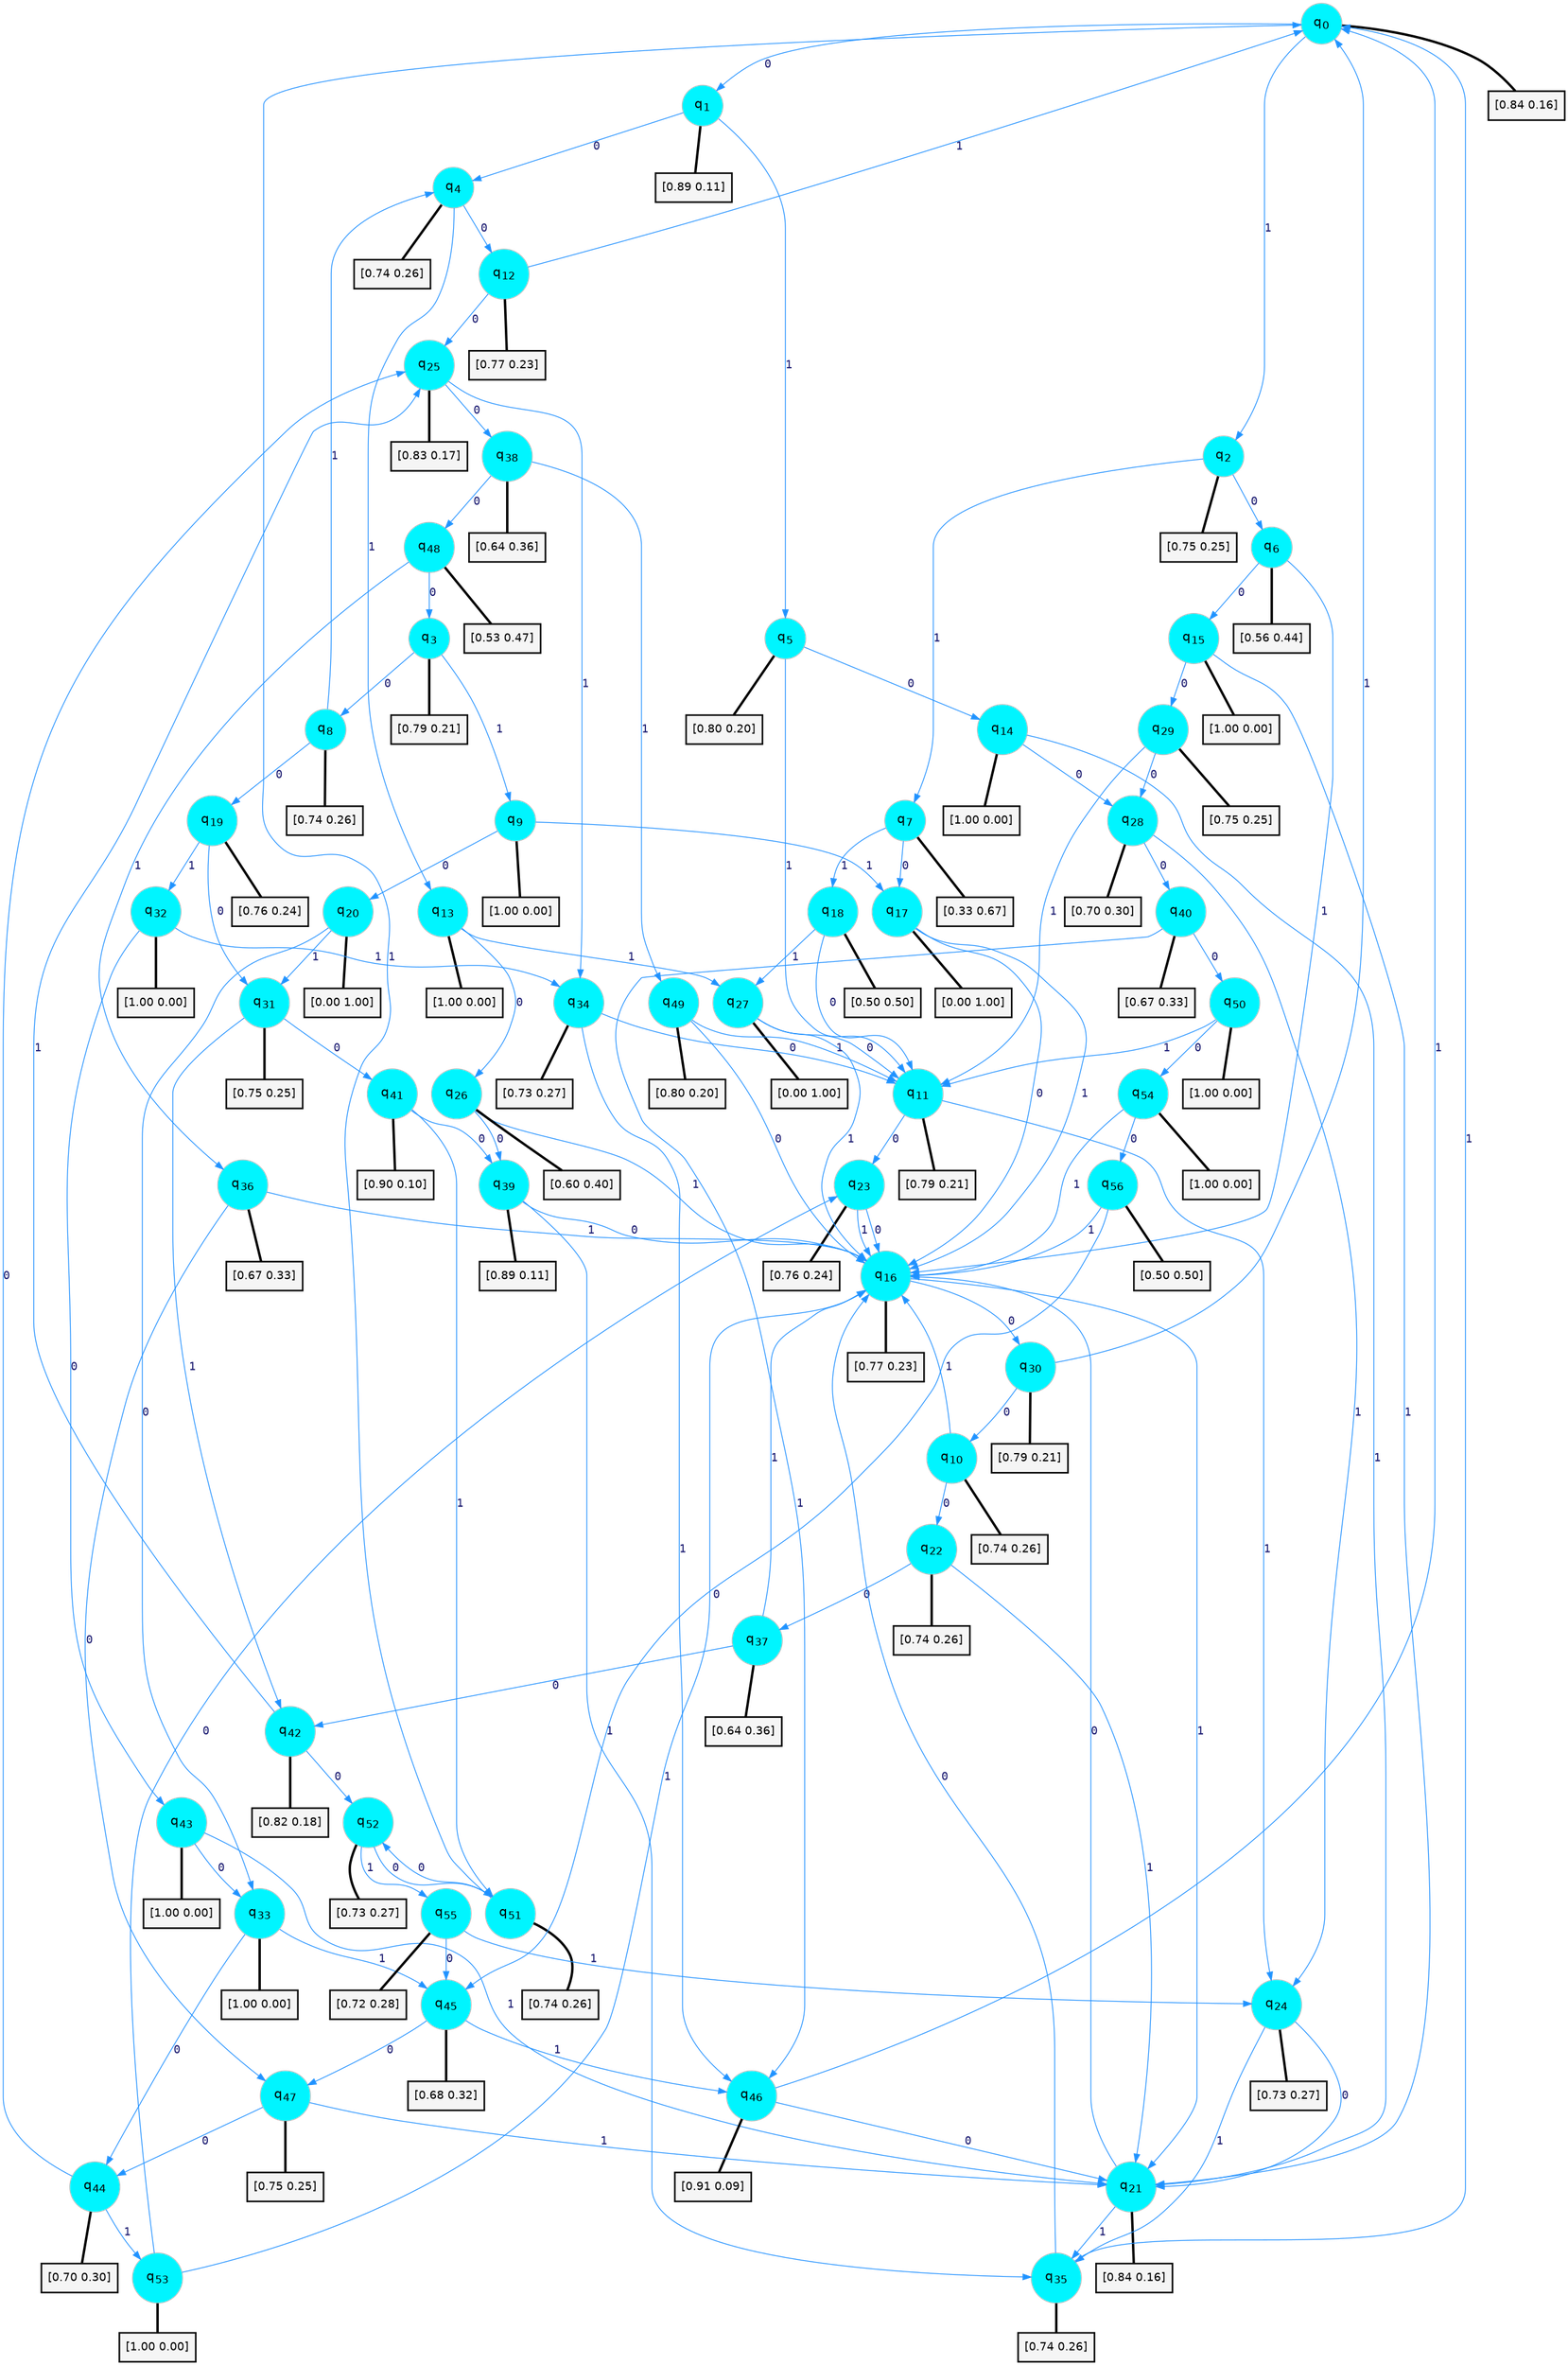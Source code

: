 digraph G {
graph [
bgcolor=transparent, dpi=300, rankdir=TD, size="40,25"];
node [
color=gray, fillcolor=turquoise1, fontcolor=black, fontname=Helvetica, fontsize=16, fontweight=bold, shape=circle, style=filled];
edge [
arrowsize=1, color=dodgerblue1, fontcolor=midnightblue, fontname=courier, fontweight=bold, penwidth=1, style=solid, weight=20];
0[label=<q<SUB>0</SUB>>];
1[label=<q<SUB>1</SUB>>];
2[label=<q<SUB>2</SUB>>];
3[label=<q<SUB>3</SUB>>];
4[label=<q<SUB>4</SUB>>];
5[label=<q<SUB>5</SUB>>];
6[label=<q<SUB>6</SUB>>];
7[label=<q<SUB>7</SUB>>];
8[label=<q<SUB>8</SUB>>];
9[label=<q<SUB>9</SUB>>];
10[label=<q<SUB>10</SUB>>];
11[label=<q<SUB>11</SUB>>];
12[label=<q<SUB>12</SUB>>];
13[label=<q<SUB>13</SUB>>];
14[label=<q<SUB>14</SUB>>];
15[label=<q<SUB>15</SUB>>];
16[label=<q<SUB>16</SUB>>];
17[label=<q<SUB>17</SUB>>];
18[label=<q<SUB>18</SUB>>];
19[label=<q<SUB>19</SUB>>];
20[label=<q<SUB>20</SUB>>];
21[label=<q<SUB>21</SUB>>];
22[label=<q<SUB>22</SUB>>];
23[label=<q<SUB>23</SUB>>];
24[label=<q<SUB>24</SUB>>];
25[label=<q<SUB>25</SUB>>];
26[label=<q<SUB>26</SUB>>];
27[label=<q<SUB>27</SUB>>];
28[label=<q<SUB>28</SUB>>];
29[label=<q<SUB>29</SUB>>];
30[label=<q<SUB>30</SUB>>];
31[label=<q<SUB>31</SUB>>];
32[label=<q<SUB>32</SUB>>];
33[label=<q<SUB>33</SUB>>];
34[label=<q<SUB>34</SUB>>];
35[label=<q<SUB>35</SUB>>];
36[label=<q<SUB>36</SUB>>];
37[label=<q<SUB>37</SUB>>];
38[label=<q<SUB>38</SUB>>];
39[label=<q<SUB>39</SUB>>];
40[label=<q<SUB>40</SUB>>];
41[label=<q<SUB>41</SUB>>];
42[label=<q<SUB>42</SUB>>];
43[label=<q<SUB>43</SUB>>];
44[label=<q<SUB>44</SUB>>];
45[label=<q<SUB>45</SUB>>];
46[label=<q<SUB>46</SUB>>];
47[label=<q<SUB>47</SUB>>];
48[label=<q<SUB>48</SUB>>];
49[label=<q<SUB>49</SUB>>];
50[label=<q<SUB>50</SUB>>];
51[label=<q<SUB>51</SUB>>];
52[label=<q<SUB>52</SUB>>];
53[label=<q<SUB>53</SUB>>];
54[label=<q<SUB>54</SUB>>];
55[label=<q<SUB>55</SUB>>];
56[label=<q<SUB>56</SUB>>];
57[label="[0.84 0.16]", shape=box,fontcolor=black, fontname=Helvetica, fontsize=14, penwidth=2, fillcolor=whitesmoke,color=black];
58[label="[0.89 0.11]", shape=box,fontcolor=black, fontname=Helvetica, fontsize=14, penwidth=2, fillcolor=whitesmoke,color=black];
59[label="[0.75 0.25]", shape=box,fontcolor=black, fontname=Helvetica, fontsize=14, penwidth=2, fillcolor=whitesmoke,color=black];
60[label="[0.79 0.21]", shape=box,fontcolor=black, fontname=Helvetica, fontsize=14, penwidth=2, fillcolor=whitesmoke,color=black];
61[label="[0.74 0.26]", shape=box,fontcolor=black, fontname=Helvetica, fontsize=14, penwidth=2, fillcolor=whitesmoke,color=black];
62[label="[0.80 0.20]", shape=box,fontcolor=black, fontname=Helvetica, fontsize=14, penwidth=2, fillcolor=whitesmoke,color=black];
63[label="[0.56 0.44]", shape=box,fontcolor=black, fontname=Helvetica, fontsize=14, penwidth=2, fillcolor=whitesmoke,color=black];
64[label="[0.33 0.67]", shape=box,fontcolor=black, fontname=Helvetica, fontsize=14, penwidth=2, fillcolor=whitesmoke,color=black];
65[label="[0.74 0.26]", shape=box,fontcolor=black, fontname=Helvetica, fontsize=14, penwidth=2, fillcolor=whitesmoke,color=black];
66[label="[1.00 0.00]", shape=box,fontcolor=black, fontname=Helvetica, fontsize=14, penwidth=2, fillcolor=whitesmoke,color=black];
67[label="[0.74 0.26]", shape=box,fontcolor=black, fontname=Helvetica, fontsize=14, penwidth=2, fillcolor=whitesmoke,color=black];
68[label="[0.79 0.21]", shape=box,fontcolor=black, fontname=Helvetica, fontsize=14, penwidth=2, fillcolor=whitesmoke,color=black];
69[label="[0.77 0.23]", shape=box,fontcolor=black, fontname=Helvetica, fontsize=14, penwidth=2, fillcolor=whitesmoke,color=black];
70[label="[1.00 0.00]", shape=box,fontcolor=black, fontname=Helvetica, fontsize=14, penwidth=2, fillcolor=whitesmoke,color=black];
71[label="[1.00 0.00]", shape=box,fontcolor=black, fontname=Helvetica, fontsize=14, penwidth=2, fillcolor=whitesmoke,color=black];
72[label="[1.00 0.00]", shape=box,fontcolor=black, fontname=Helvetica, fontsize=14, penwidth=2, fillcolor=whitesmoke,color=black];
73[label="[0.77 0.23]", shape=box,fontcolor=black, fontname=Helvetica, fontsize=14, penwidth=2, fillcolor=whitesmoke,color=black];
74[label="[0.00 1.00]", shape=box,fontcolor=black, fontname=Helvetica, fontsize=14, penwidth=2, fillcolor=whitesmoke,color=black];
75[label="[0.50 0.50]", shape=box,fontcolor=black, fontname=Helvetica, fontsize=14, penwidth=2, fillcolor=whitesmoke,color=black];
76[label="[0.76 0.24]", shape=box,fontcolor=black, fontname=Helvetica, fontsize=14, penwidth=2, fillcolor=whitesmoke,color=black];
77[label="[0.00 1.00]", shape=box,fontcolor=black, fontname=Helvetica, fontsize=14, penwidth=2, fillcolor=whitesmoke,color=black];
78[label="[0.84 0.16]", shape=box,fontcolor=black, fontname=Helvetica, fontsize=14, penwidth=2, fillcolor=whitesmoke,color=black];
79[label="[0.74 0.26]", shape=box,fontcolor=black, fontname=Helvetica, fontsize=14, penwidth=2, fillcolor=whitesmoke,color=black];
80[label="[0.76 0.24]", shape=box,fontcolor=black, fontname=Helvetica, fontsize=14, penwidth=2, fillcolor=whitesmoke,color=black];
81[label="[0.73 0.27]", shape=box,fontcolor=black, fontname=Helvetica, fontsize=14, penwidth=2, fillcolor=whitesmoke,color=black];
82[label="[0.83 0.17]", shape=box,fontcolor=black, fontname=Helvetica, fontsize=14, penwidth=2, fillcolor=whitesmoke,color=black];
83[label="[0.60 0.40]", shape=box,fontcolor=black, fontname=Helvetica, fontsize=14, penwidth=2, fillcolor=whitesmoke,color=black];
84[label="[0.00 1.00]", shape=box,fontcolor=black, fontname=Helvetica, fontsize=14, penwidth=2, fillcolor=whitesmoke,color=black];
85[label="[0.70 0.30]", shape=box,fontcolor=black, fontname=Helvetica, fontsize=14, penwidth=2, fillcolor=whitesmoke,color=black];
86[label="[0.75 0.25]", shape=box,fontcolor=black, fontname=Helvetica, fontsize=14, penwidth=2, fillcolor=whitesmoke,color=black];
87[label="[0.79 0.21]", shape=box,fontcolor=black, fontname=Helvetica, fontsize=14, penwidth=2, fillcolor=whitesmoke,color=black];
88[label="[0.75 0.25]", shape=box,fontcolor=black, fontname=Helvetica, fontsize=14, penwidth=2, fillcolor=whitesmoke,color=black];
89[label="[1.00 0.00]", shape=box,fontcolor=black, fontname=Helvetica, fontsize=14, penwidth=2, fillcolor=whitesmoke,color=black];
90[label="[1.00 0.00]", shape=box,fontcolor=black, fontname=Helvetica, fontsize=14, penwidth=2, fillcolor=whitesmoke,color=black];
91[label="[0.73 0.27]", shape=box,fontcolor=black, fontname=Helvetica, fontsize=14, penwidth=2, fillcolor=whitesmoke,color=black];
92[label="[0.74 0.26]", shape=box,fontcolor=black, fontname=Helvetica, fontsize=14, penwidth=2, fillcolor=whitesmoke,color=black];
93[label="[0.67 0.33]", shape=box,fontcolor=black, fontname=Helvetica, fontsize=14, penwidth=2, fillcolor=whitesmoke,color=black];
94[label="[0.64 0.36]", shape=box,fontcolor=black, fontname=Helvetica, fontsize=14, penwidth=2, fillcolor=whitesmoke,color=black];
95[label="[0.64 0.36]", shape=box,fontcolor=black, fontname=Helvetica, fontsize=14, penwidth=2, fillcolor=whitesmoke,color=black];
96[label="[0.89 0.11]", shape=box,fontcolor=black, fontname=Helvetica, fontsize=14, penwidth=2, fillcolor=whitesmoke,color=black];
97[label="[0.67 0.33]", shape=box,fontcolor=black, fontname=Helvetica, fontsize=14, penwidth=2, fillcolor=whitesmoke,color=black];
98[label="[0.90 0.10]", shape=box,fontcolor=black, fontname=Helvetica, fontsize=14, penwidth=2, fillcolor=whitesmoke,color=black];
99[label="[0.82 0.18]", shape=box,fontcolor=black, fontname=Helvetica, fontsize=14, penwidth=2, fillcolor=whitesmoke,color=black];
100[label="[1.00 0.00]", shape=box,fontcolor=black, fontname=Helvetica, fontsize=14, penwidth=2, fillcolor=whitesmoke,color=black];
101[label="[0.70 0.30]", shape=box,fontcolor=black, fontname=Helvetica, fontsize=14, penwidth=2, fillcolor=whitesmoke,color=black];
102[label="[0.68 0.32]", shape=box,fontcolor=black, fontname=Helvetica, fontsize=14, penwidth=2, fillcolor=whitesmoke,color=black];
103[label="[0.91 0.09]", shape=box,fontcolor=black, fontname=Helvetica, fontsize=14, penwidth=2, fillcolor=whitesmoke,color=black];
104[label="[0.75 0.25]", shape=box,fontcolor=black, fontname=Helvetica, fontsize=14, penwidth=2, fillcolor=whitesmoke,color=black];
105[label="[0.53 0.47]", shape=box,fontcolor=black, fontname=Helvetica, fontsize=14, penwidth=2, fillcolor=whitesmoke,color=black];
106[label="[0.80 0.20]", shape=box,fontcolor=black, fontname=Helvetica, fontsize=14, penwidth=2, fillcolor=whitesmoke,color=black];
107[label="[1.00 0.00]", shape=box,fontcolor=black, fontname=Helvetica, fontsize=14, penwidth=2, fillcolor=whitesmoke,color=black];
108[label="[0.74 0.26]", shape=box,fontcolor=black, fontname=Helvetica, fontsize=14, penwidth=2, fillcolor=whitesmoke,color=black];
109[label="[0.73 0.27]", shape=box,fontcolor=black, fontname=Helvetica, fontsize=14, penwidth=2, fillcolor=whitesmoke,color=black];
110[label="[1.00 0.00]", shape=box,fontcolor=black, fontname=Helvetica, fontsize=14, penwidth=2, fillcolor=whitesmoke,color=black];
111[label="[1.00 0.00]", shape=box,fontcolor=black, fontname=Helvetica, fontsize=14, penwidth=2, fillcolor=whitesmoke,color=black];
112[label="[0.72 0.28]", shape=box,fontcolor=black, fontname=Helvetica, fontsize=14, penwidth=2, fillcolor=whitesmoke,color=black];
113[label="[0.50 0.50]", shape=box,fontcolor=black, fontname=Helvetica, fontsize=14, penwidth=2, fillcolor=whitesmoke,color=black];
0->1 [label=0];
0->2 [label=1];
0->57 [arrowhead=none, penwidth=3,color=black];
1->4 [label=0];
1->5 [label=1];
1->58 [arrowhead=none, penwidth=3,color=black];
2->6 [label=0];
2->7 [label=1];
2->59 [arrowhead=none, penwidth=3,color=black];
3->8 [label=0];
3->9 [label=1];
3->60 [arrowhead=none, penwidth=3,color=black];
4->12 [label=0];
4->13 [label=1];
4->61 [arrowhead=none, penwidth=3,color=black];
5->14 [label=0];
5->11 [label=1];
5->62 [arrowhead=none, penwidth=3,color=black];
6->15 [label=0];
6->16 [label=1];
6->63 [arrowhead=none, penwidth=3,color=black];
7->17 [label=0];
7->18 [label=1];
7->64 [arrowhead=none, penwidth=3,color=black];
8->19 [label=0];
8->4 [label=1];
8->65 [arrowhead=none, penwidth=3,color=black];
9->20 [label=0];
9->17 [label=1];
9->66 [arrowhead=none, penwidth=3,color=black];
10->22 [label=0];
10->16 [label=1];
10->67 [arrowhead=none, penwidth=3,color=black];
11->23 [label=0];
11->24 [label=1];
11->68 [arrowhead=none, penwidth=3,color=black];
12->25 [label=0];
12->0 [label=1];
12->69 [arrowhead=none, penwidth=3,color=black];
13->26 [label=0];
13->27 [label=1];
13->70 [arrowhead=none, penwidth=3,color=black];
14->28 [label=0];
14->21 [label=1];
14->71 [arrowhead=none, penwidth=3,color=black];
15->29 [label=0];
15->21 [label=1];
15->72 [arrowhead=none, penwidth=3,color=black];
16->30 [label=0];
16->21 [label=1];
16->73 [arrowhead=none, penwidth=3,color=black];
17->16 [label=0];
17->16 [label=1];
17->74 [arrowhead=none, penwidth=3,color=black];
18->11 [label=0];
18->27 [label=1];
18->75 [arrowhead=none, penwidth=3,color=black];
19->31 [label=0];
19->32 [label=1];
19->76 [arrowhead=none, penwidth=3,color=black];
20->33 [label=0];
20->31 [label=1];
20->77 [arrowhead=none, penwidth=3,color=black];
21->16 [label=0];
21->35 [label=1];
21->78 [arrowhead=none, penwidth=3,color=black];
22->37 [label=0];
22->21 [label=1];
22->79 [arrowhead=none, penwidth=3,color=black];
23->16 [label=0];
23->16 [label=1];
23->80 [arrowhead=none, penwidth=3,color=black];
24->21 [label=0];
24->35 [label=1];
24->81 [arrowhead=none, penwidth=3,color=black];
25->38 [label=0];
25->34 [label=1];
25->82 [arrowhead=none, penwidth=3,color=black];
26->39 [label=0];
26->16 [label=1];
26->83 [arrowhead=none, penwidth=3,color=black];
27->11 [label=0];
27->16 [label=1];
27->84 [arrowhead=none, penwidth=3,color=black];
28->40 [label=0];
28->24 [label=1];
28->85 [arrowhead=none, penwidth=3,color=black];
29->28 [label=0];
29->11 [label=1];
29->86 [arrowhead=none, penwidth=3,color=black];
30->10 [label=0];
30->0 [label=1];
30->87 [arrowhead=none, penwidth=3,color=black];
31->41 [label=0];
31->42 [label=1];
31->88 [arrowhead=none, penwidth=3,color=black];
32->43 [label=0];
32->34 [label=1];
32->89 [arrowhead=none, penwidth=3,color=black];
33->44 [label=0];
33->45 [label=1];
33->90 [arrowhead=none, penwidth=3,color=black];
34->11 [label=0];
34->46 [label=1];
34->91 [arrowhead=none, penwidth=3,color=black];
35->16 [label=0];
35->0 [label=1];
35->92 [arrowhead=none, penwidth=3,color=black];
36->47 [label=0];
36->16 [label=1];
36->93 [arrowhead=none, penwidth=3,color=black];
37->42 [label=0];
37->16 [label=1];
37->94 [arrowhead=none, penwidth=3,color=black];
38->48 [label=0];
38->49 [label=1];
38->95 [arrowhead=none, penwidth=3,color=black];
39->16 [label=0];
39->35 [label=1];
39->96 [arrowhead=none, penwidth=3,color=black];
40->50 [label=0];
40->46 [label=1];
40->97 [arrowhead=none, penwidth=3,color=black];
41->39 [label=0];
41->51 [label=1];
41->98 [arrowhead=none, penwidth=3,color=black];
42->52 [label=0];
42->25 [label=1];
42->99 [arrowhead=none, penwidth=3,color=black];
43->33 [label=0];
43->21 [label=1];
43->100 [arrowhead=none, penwidth=3,color=black];
44->25 [label=0];
44->53 [label=1];
44->101 [arrowhead=none, penwidth=3,color=black];
45->47 [label=0];
45->46 [label=1];
45->102 [arrowhead=none, penwidth=3,color=black];
46->21 [label=0];
46->0 [label=1];
46->103 [arrowhead=none, penwidth=3,color=black];
47->44 [label=0];
47->21 [label=1];
47->104 [arrowhead=none, penwidth=3,color=black];
48->3 [label=0];
48->36 [label=1];
48->105 [arrowhead=none, penwidth=3,color=black];
49->16 [label=0];
49->11 [label=1];
49->106 [arrowhead=none, penwidth=3,color=black];
50->54 [label=0];
50->11 [label=1];
50->107 [arrowhead=none, penwidth=3,color=black];
51->52 [label=0];
51->0 [label=1];
51->108 [arrowhead=none, penwidth=3,color=black];
52->51 [label=0];
52->55 [label=1];
52->109 [arrowhead=none, penwidth=3,color=black];
53->23 [label=0];
53->16 [label=1];
53->110 [arrowhead=none, penwidth=3,color=black];
54->56 [label=0];
54->16 [label=1];
54->111 [arrowhead=none, penwidth=3,color=black];
55->45 [label=0];
55->24 [label=1];
55->112 [arrowhead=none, penwidth=3,color=black];
56->45 [label=0];
56->16 [label=1];
56->113 [arrowhead=none, penwidth=3,color=black];
}
